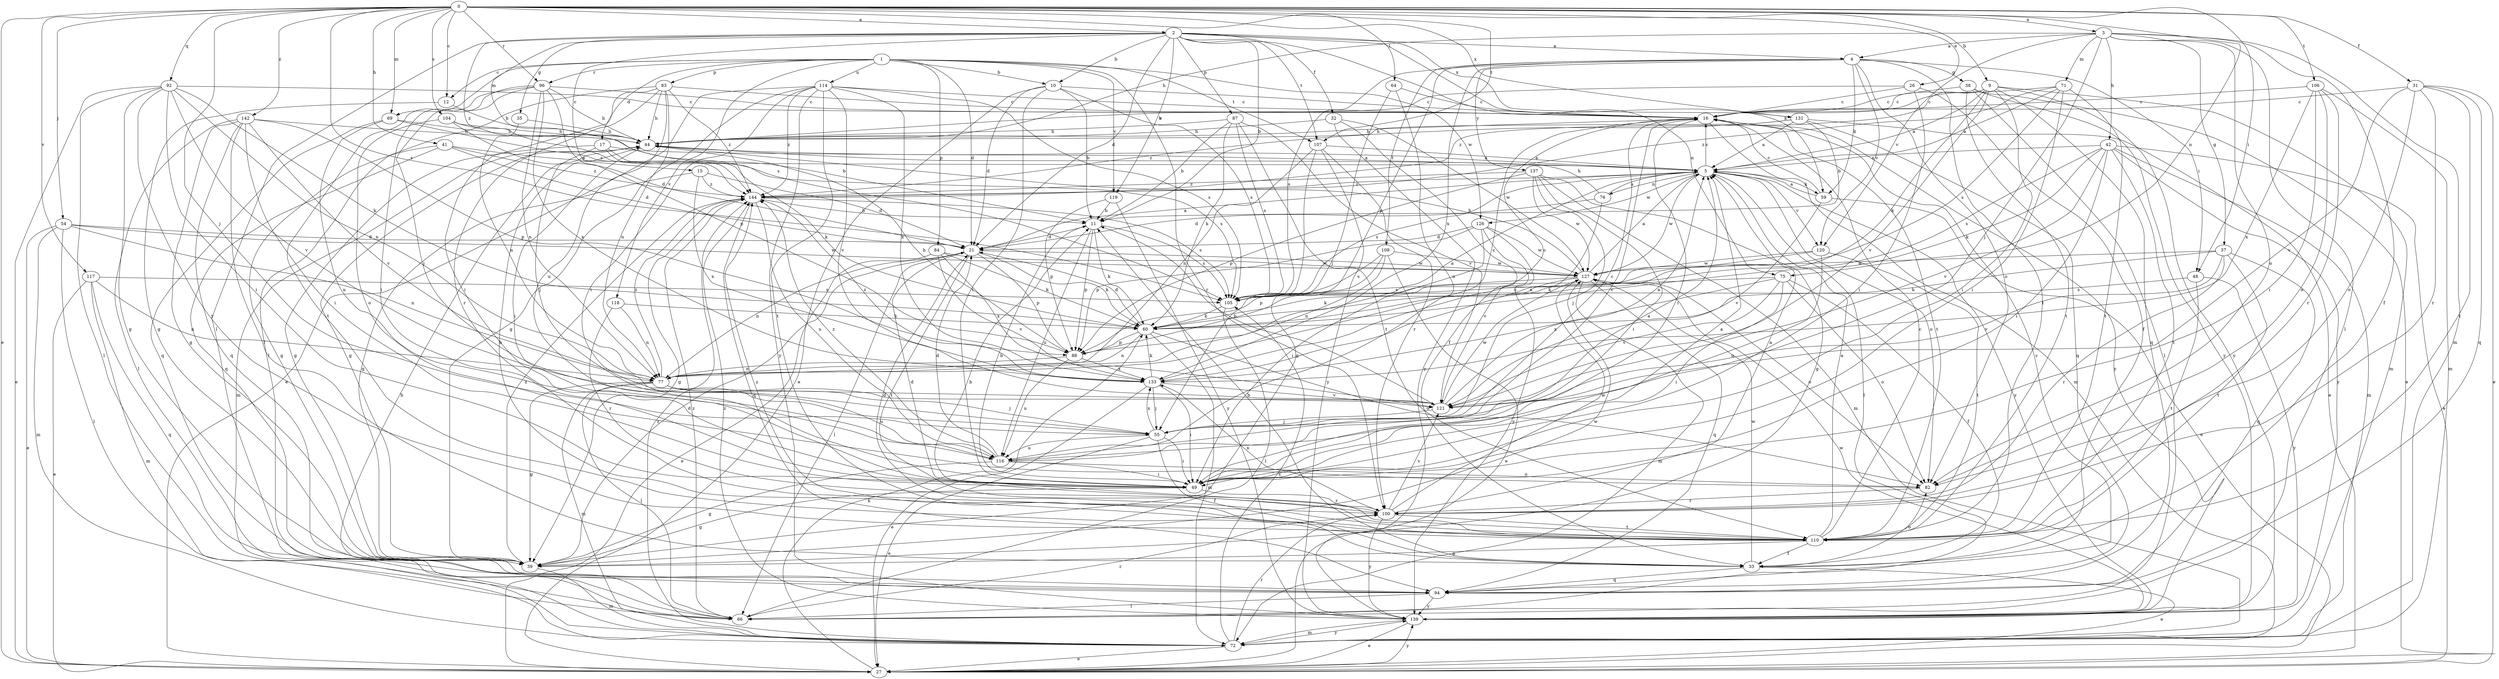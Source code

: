 strict digraph  {
0;
1;
2;
3;
4;
5;
9;
10;
11;
12;
15;
16;
17;
21;
26;
27;
31;
32;
33;
35;
37;
38;
39;
41;
42;
44;
48;
49;
54;
55;
59;
60;
64;
66;
69;
71;
72;
75;
76;
77;
82;
83;
84;
87;
88;
92;
94;
96;
100;
104;
105;
106;
107;
108;
110;
114;
116;
117;
118;
119;
120;
121;
126;
127;
131;
133;
137;
139;
142;
144;
0 -> 2  [label=a];
0 -> 3  [label=a];
0 -> 9  [label=b];
0 -> 12  [label=c];
0 -> 26  [label=e];
0 -> 27  [label=e];
0 -> 31  [label=f];
0 -> 41  [label=h];
0 -> 48  [label=i];
0 -> 54  [label=j];
0 -> 55  [label=j];
0 -> 64  [label=l];
0 -> 69  [label=m];
0 -> 75  [label=n];
0 -> 92  [label=q];
0 -> 96  [label=r];
0 -> 104  [label=s];
0 -> 105  [label=s];
0 -> 106  [label=t];
0 -> 107  [label=t];
0 -> 117  [label=v];
0 -> 131  [label=x];
0 -> 142  [label=z];
1 -> 10  [label=b];
1 -> 12  [label=c];
1 -> 17  [label=d];
1 -> 21  [label=d];
1 -> 69  [label=m];
1 -> 83  [label=p];
1 -> 84  [label=p];
1 -> 96  [label=r];
1 -> 100  [label=r];
1 -> 107  [label=t];
1 -> 114  [label=u];
1 -> 118  [label=v];
1 -> 119  [label=v];
1 -> 126  [label=w];
2 -> 4  [label=a];
2 -> 10  [label=b];
2 -> 11  [label=b];
2 -> 15  [label=c];
2 -> 21  [label=d];
2 -> 32  [label=f];
2 -> 35  [label=g];
2 -> 59  [label=k];
2 -> 66  [label=l];
2 -> 75  [label=n];
2 -> 87  [label=p];
2 -> 105  [label=s];
2 -> 107  [label=t];
2 -> 119  [label=v];
2 -> 131  [label=x];
2 -> 144  [label=z];
3 -> 4  [label=a];
3 -> 33  [label=f];
3 -> 37  [label=g];
3 -> 42  [label=h];
3 -> 44  [label=h];
3 -> 55  [label=j];
3 -> 66  [label=l];
3 -> 71  [label=m];
3 -> 72  [label=m];
3 -> 82  [label=o];
3 -> 120  [label=v];
4 -> 38  [label=g];
4 -> 48  [label=i];
4 -> 59  [label=k];
4 -> 82  [label=o];
4 -> 88  [label=p];
4 -> 105  [label=s];
4 -> 108  [label=t];
4 -> 110  [label=t];
4 -> 120  [label=v];
4 -> 133  [label=x];
4 -> 137  [label=y];
5 -> 16  [label=c];
5 -> 59  [label=k];
5 -> 66  [label=l];
5 -> 76  [label=n];
5 -> 82  [label=o];
5 -> 105  [label=s];
5 -> 120  [label=v];
5 -> 126  [label=w];
5 -> 127  [label=w];
5 -> 139  [label=y];
5 -> 144  [label=z];
9 -> 5  [label=a];
9 -> 16  [label=c];
9 -> 49  [label=i];
9 -> 60  [label=k];
9 -> 72  [label=m];
9 -> 94  [label=q];
9 -> 121  [label=v];
9 -> 139  [label=y];
9 -> 144  [label=z];
10 -> 11  [label=b];
10 -> 16  [label=c];
10 -> 21  [label=d];
10 -> 27  [label=e];
10 -> 49  [label=i];
10 -> 105  [label=s];
11 -> 21  [label=d];
11 -> 60  [label=k];
11 -> 88  [label=p];
11 -> 105  [label=s];
11 -> 116  [label=u];
12 -> 39  [label=g];
12 -> 44  [label=h];
15 -> 21  [label=d];
15 -> 39  [label=g];
15 -> 133  [label=x];
15 -> 144  [label=z];
16 -> 44  [label=h];
16 -> 49  [label=i];
16 -> 72  [label=m];
16 -> 110  [label=t];
16 -> 139  [label=y];
17 -> 5  [label=a];
17 -> 39  [label=g];
17 -> 55  [label=j];
17 -> 60  [label=k];
17 -> 105  [label=s];
21 -> 5  [label=a];
21 -> 60  [label=k];
21 -> 66  [label=l];
21 -> 77  [label=n];
21 -> 88  [label=p];
21 -> 110  [label=t];
21 -> 127  [label=w];
26 -> 16  [label=c];
26 -> 33  [label=f];
26 -> 44  [label=h];
26 -> 49  [label=i];
27 -> 60  [label=k];
27 -> 139  [label=y];
31 -> 16  [label=c];
31 -> 27  [label=e];
31 -> 82  [label=o];
31 -> 94  [label=q];
31 -> 100  [label=r];
31 -> 110  [label=t];
31 -> 121  [label=v];
32 -> 33  [label=f];
32 -> 44  [label=h];
32 -> 127  [label=w];
32 -> 139  [label=y];
33 -> 11  [label=b];
33 -> 27  [label=e];
33 -> 82  [label=o];
33 -> 94  [label=q];
33 -> 127  [label=w];
33 -> 144  [label=z];
35 -> 44  [label=h];
35 -> 77  [label=n];
37 -> 60  [label=k];
37 -> 94  [label=q];
37 -> 100  [label=r];
37 -> 110  [label=t];
37 -> 121  [label=v];
37 -> 127  [label=w];
38 -> 16  [label=c];
38 -> 27  [label=e];
38 -> 66  [label=l];
38 -> 110  [label=t];
38 -> 139  [label=y];
39 -> 21  [label=d];
39 -> 72  [label=m];
39 -> 127  [label=w];
39 -> 144  [label=z];
41 -> 5  [label=a];
41 -> 21  [label=d];
41 -> 39  [label=g];
41 -> 94  [label=q];
41 -> 144  [label=z];
42 -> 5  [label=a];
42 -> 27  [label=e];
42 -> 49  [label=i];
42 -> 60  [label=k];
42 -> 72  [label=m];
42 -> 105  [label=s];
42 -> 110  [label=t];
42 -> 121  [label=v];
42 -> 139  [label=y];
44 -> 5  [label=a];
44 -> 39  [label=g];
44 -> 49  [label=i];
44 -> 72  [label=m];
48 -> 105  [label=s];
48 -> 110  [label=t];
48 -> 139  [label=y];
49 -> 5  [label=a];
49 -> 11  [label=b];
49 -> 39  [label=g];
49 -> 100  [label=r];
54 -> 21  [label=d];
54 -> 27  [label=e];
54 -> 66  [label=l];
54 -> 72  [label=m];
54 -> 77  [label=n];
54 -> 127  [label=w];
55 -> 16  [label=c];
55 -> 27  [label=e];
55 -> 33  [label=f];
55 -> 49  [label=i];
55 -> 116  [label=u];
55 -> 133  [label=x];
59 -> 5  [label=a];
59 -> 16  [label=c];
59 -> 27  [label=e];
59 -> 121  [label=v];
60 -> 21  [label=d];
60 -> 72  [label=m];
60 -> 77  [label=n];
60 -> 82  [label=o];
60 -> 88  [label=p];
64 -> 16  [label=c];
64 -> 55  [label=j];
64 -> 116  [label=u];
66 -> 100  [label=r];
66 -> 144  [label=z];
69 -> 44  [label=h];
69 -> 94  [label=q];
69 -> 116  [label=u];
69 -> 144  [label=z];
71 -> 5  [label=a];
71 -> 16  [label=c];
71 -> 49  [label=i];
71 -> 105  [label=s];
71 -> 110  [label=t];
71 -> 144  [label=z];
72 -> 27  [label=e];
72 -> 44  [label=h];
72 -> 100  [label=r];
72 -> 105  [label=s];
72 -> 139  [label=y];
72 -> 144  [label=z];
75 -> 33  [label=f];
75 -> 49  [label=i];
75 -> 82  [label=o];
75 -> 105  [label=s];
75 -> 121  [label=v];
75 -> 133  [label=x];
76 -> 5  [label=a];
76 -> 21  [label=d];
76 -> 44  [label=h];
76 -> 133  [label=x];
77 -> 16  [label=c];
77 -> 39  [label=g];
77 -> 55  [label=j];
77 -> 66  [label=l];
77 -> 72  [label=m];
77 -> 116  [label=u];
77 -> 144  [label=z];
82 -> 100  [label=r];
83 -> 16  [label=c];
83 -> 44  [label=h];
83 -> 49  [label=i];
83 -> 66  [label=l];
83 -> 77  [label=n];
83 -> 100  [label=r];
83 -> 116  [label=u];
83 -> 144  [label=z];
84 -> 27  [label=e];
84 -> 60  [label=k];
84 -> 121  [label=v];
84 -> 127  [label=w];
84 -> 133  [label=x];
87 -> 11  [label=b];
87 -> 44  [label=h];
87 -> 60  [label=k];
87 -> 105  [label=s];
87 -> 110  [label=t];
87 -> 121  [label=v];
88 -> 5  [label=a];
88 -> 44  [label=h];
88 -> 77  [label=n];
88 -> 116  [label=u];
88 -> 133  [label=x];
92 -> 16  [label=c];
92 -> 27  [label=e];
92 -> 39  [label=g];
92 -> 49  [label=i];
92 -> 60  [label=k];
92 -> 66  [label=l];
92 -> 77  [label=n];
92 -> 110  [label=t];
92 -> 121  [label=v];
94 -> 16  [label=c];
94 -> 66  [label=l];
94 -> 139  [label=y];
96 -> 16  [label=c];
96 -> 44  [label=h];
96 -> 49  [label=i];
96 -> 55  [label=j];
96 -> 77  [label=n];
96 -> 88  [label=p];
96 -> 110  [label=t];
96 -> 133  [label=x];
100 -> 5  [label=a];
100 -> 21  [label=d];
100 -> 110  [label=t];
100 -> 121  [label=v];
100 -> 127  [label=w];
100 -> 133  [label=x];
100 -> 139  [label=y];
104 -> 11  [label=b];
104 -> 21  [label=d];
104 -> 44  [label=h];
104 -> 82  [label=o];
105 -> 60  [label=k];
105 -> 66  [label=l];
106 -> 16  [label=c];
106 -> 49  [label=i];
106 -> 72  [label=m];
106 -> 82  [label=o];
106 -> 100  [label=r];
106 -> 133  [label=x];
107 -> 5  [label=a];
107 -> 39  [label=g];
107 -> 77  [label=n];
107 -> 100  [label=r];
107 -> 139  [label=y];
108 -> 27  [label=e];
108 -> 77  [label=n];
108 -> 88  [label=p];
108 -> 105  [label=s];
108 -> 127  [label=w];
110 -> 5  [label=a];
110 -> 11  [label=b];
110 -> 16  [label=c];
110 -> 21  [label=d];
110 -> 33  [label=f];
110 -> 39  [label=g];
110 -> 44  [label=h];
114 -> 16  [label=c];
114 -> 27  [label=e];
114 -> 39  [label=g];
114 -> 49  [label=i];
114 -> 105  [label=s];
114 -> 110  [label=t];
114 -> 121  [label=v];
114 -> 133  [label=x];
114 -> 139  [label=y];
114 -> 144  [label=z];
116 -> 5  [label=a];
116 -> 16  [label=c];
116 -> 21  [label=d];
116 -> 39  [label=g];
116 -> 49  [label=i];
116 -> 82  [label=o];
116 -> 144  [label=z];
117 -> 27  [label=e];
117 -> 72  [label=m];
117 -> 77  [label=n];
117 -> 94  [label=q];
117 -> 105  [label=s];
118 -> 60  [label=k];
118 -> 77  [label=n];
118 -> 100  [label=r];
119 -> 11  [label=b];
119 -> 88  [label=p];
119 -> 139  [label=y];
120 -> 60  [label=k];
120 -> 110  [label=t];
120 -> 116  [label=u];
120 -> 127  [label=w];
121 -> 5  [label=a];
121 -> 11  [label=b];
121 -> 55  [label=j];
121 -> 127  [label=w];
126 -> 21  [label=d];
126 -> 49  [label=i];
126 -> 88  [label=p];
126 -> 121  [label=v];
126 -> 127  [label=w];
126 -> 139  [label=y];
127 -> 5  [label=a];
127 -> 44  [label=h];
127 -> 60  [label=k];
127 -> 72  [label=m];
127 -> 82  [label=o];
127 -> 94  [label=q];
127 -> 105  [label=s];
131 -> 5  [label=a];
131 -> 11  [label=b];
131 -> 27  [label=e];
131 -> 44  [label=h];
131 -> 94  [label=q];
131 -> 144  [label=z];
133 -> 16  [label=c];
133 -> 27  [label=e];
133 -> 49  [label=i];
133 -> 55  [label=j];
133 -> 60  [label=k];
133 -> 121  [label=v];
133 -> 144  [label=z];
137 -> 39  [label=g];
137 -> 49  [label=i];
137 -> 55  [label=j];
137 -> 72  [label=m];
137 -> 88  [label=p];
137 -> 127  [label=w];
137 -> 144  [label=z];
139 -> 27  [label=e];
139 -> 72  [label=m];
139 -> 127  [label=w];
139 -> 144  [label=z];
142 -> 33  [label=f];
142 -> 39  [label=g];
142 -> 44  [label=h];
142 -> 49  [label=i];
142 -> 66  [label=l];
142 -> 88  [label=p];
142 -> 94  [label=q];
142 -> 121  [label=v];
144 -> 11  [label=b];
144 -> 39  [label=g];
144 -> 94  [label=q];
144 -> 105  [label=s];
144 -> 116  [label=u];
}
